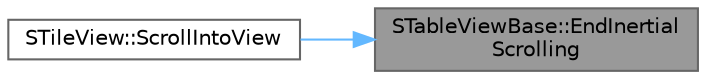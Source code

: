 digraph "STableViewBase::EndInertialScrolling"
{
 // INTERACTIVE_SVG=YES
 // LATEX_PDF_SIZE
  bgcolor="transparent";
  edge [fontname=Helvetica,fontsize=10,labelfontname=Helvetica,labelfontsize=10];
  node [fontname=Helvetica,fontsize=10,shape=box,height=0.2,width=0.4];
  rankdir="RL";
  Node1 [id="Node000001",label="STableViewBase::EndInertial\lScrolling",height=0.2,width=0.4,color="gray40", fillcolor="grey60", style="filled", fontcolor="black",tooltip="Reset the inertial scroll velocity accumulated in the InertialScrollManager."];
  Node1 -> Node2 [id="edge1_Node000001_Node000002",dir="back",color="steelblue1",style="solid",tooltip=" "];
  Node2 [id="Node000002",label="STileView::ScrollIntoView",height=0.2,width=0.4,color="grey40", fillcolor="white", style="filled",URL="$d0/d1a/classSTileView.html#a492ba1fc6cf684b344e0dcd5ac4e82f4",tooltip="If there is a pending request to scroll an item into view, do so."];
}
